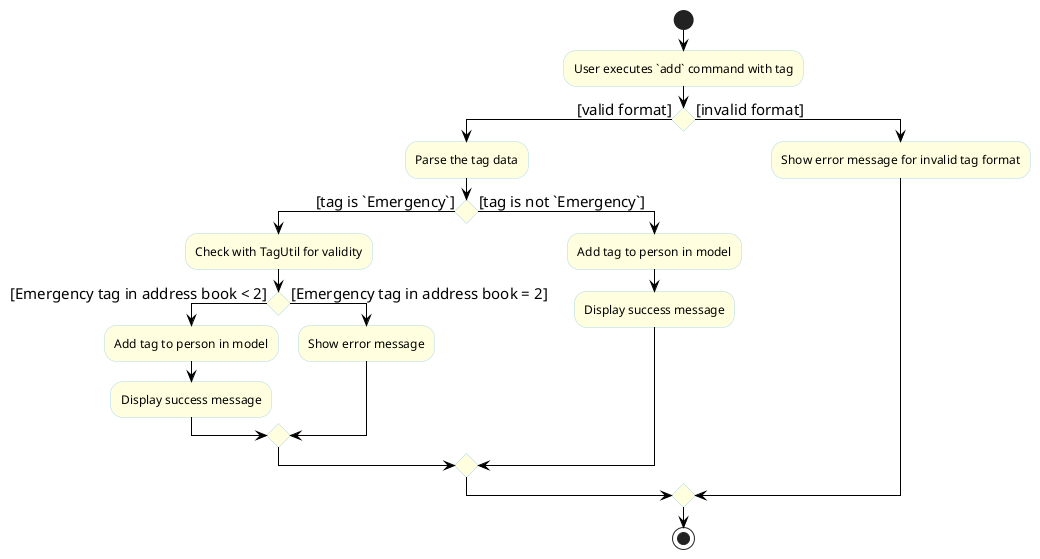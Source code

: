 @startuml
skinparam activityBackgroundColor LightYellow
skinparam activityBorderColor LightBlue
skinparam activityArrowColor Black
skinparam activityArrowFontSize 15

start

:User executes `add` command with tag;

if () then ([valid format])
    :Parse the tag data;
    if () then ([tag is `Emergency`])
        :Check with TagUtil for validity;
        if () then ([Emergency tag in address book < 2])
            :Add tag to person in model;
            :Display success message;
        else ([Emergency tag in address book = 2])
            :Show error message;
        endif
    else ([tag is not `Emergency`])
        :Add tag to person in model;
        :Display success message;
    endif
else ([invalid format])
    :Show error message for invalid tag format;
endif

stop

@enduml
